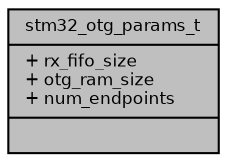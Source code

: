 digraph "stm32_otg_params_t"
{
  bgcolor="transparent";
  edge [fontname="Helvetica",fontsize="8",labelfontname="Helvetica",labelfontsize="8"];
  node [fontname="Helvetica",fontsize="8",shape=record];
  Node1 [label="{stm32_otg_params_t\n|+ rx_fifo_size\l+ otg_ram_size\l+ num_endpoints\l|}",height=0.2,width=0.4,color="black", fillcolor="grey75", style="filled", fontcolor="black"];
}
